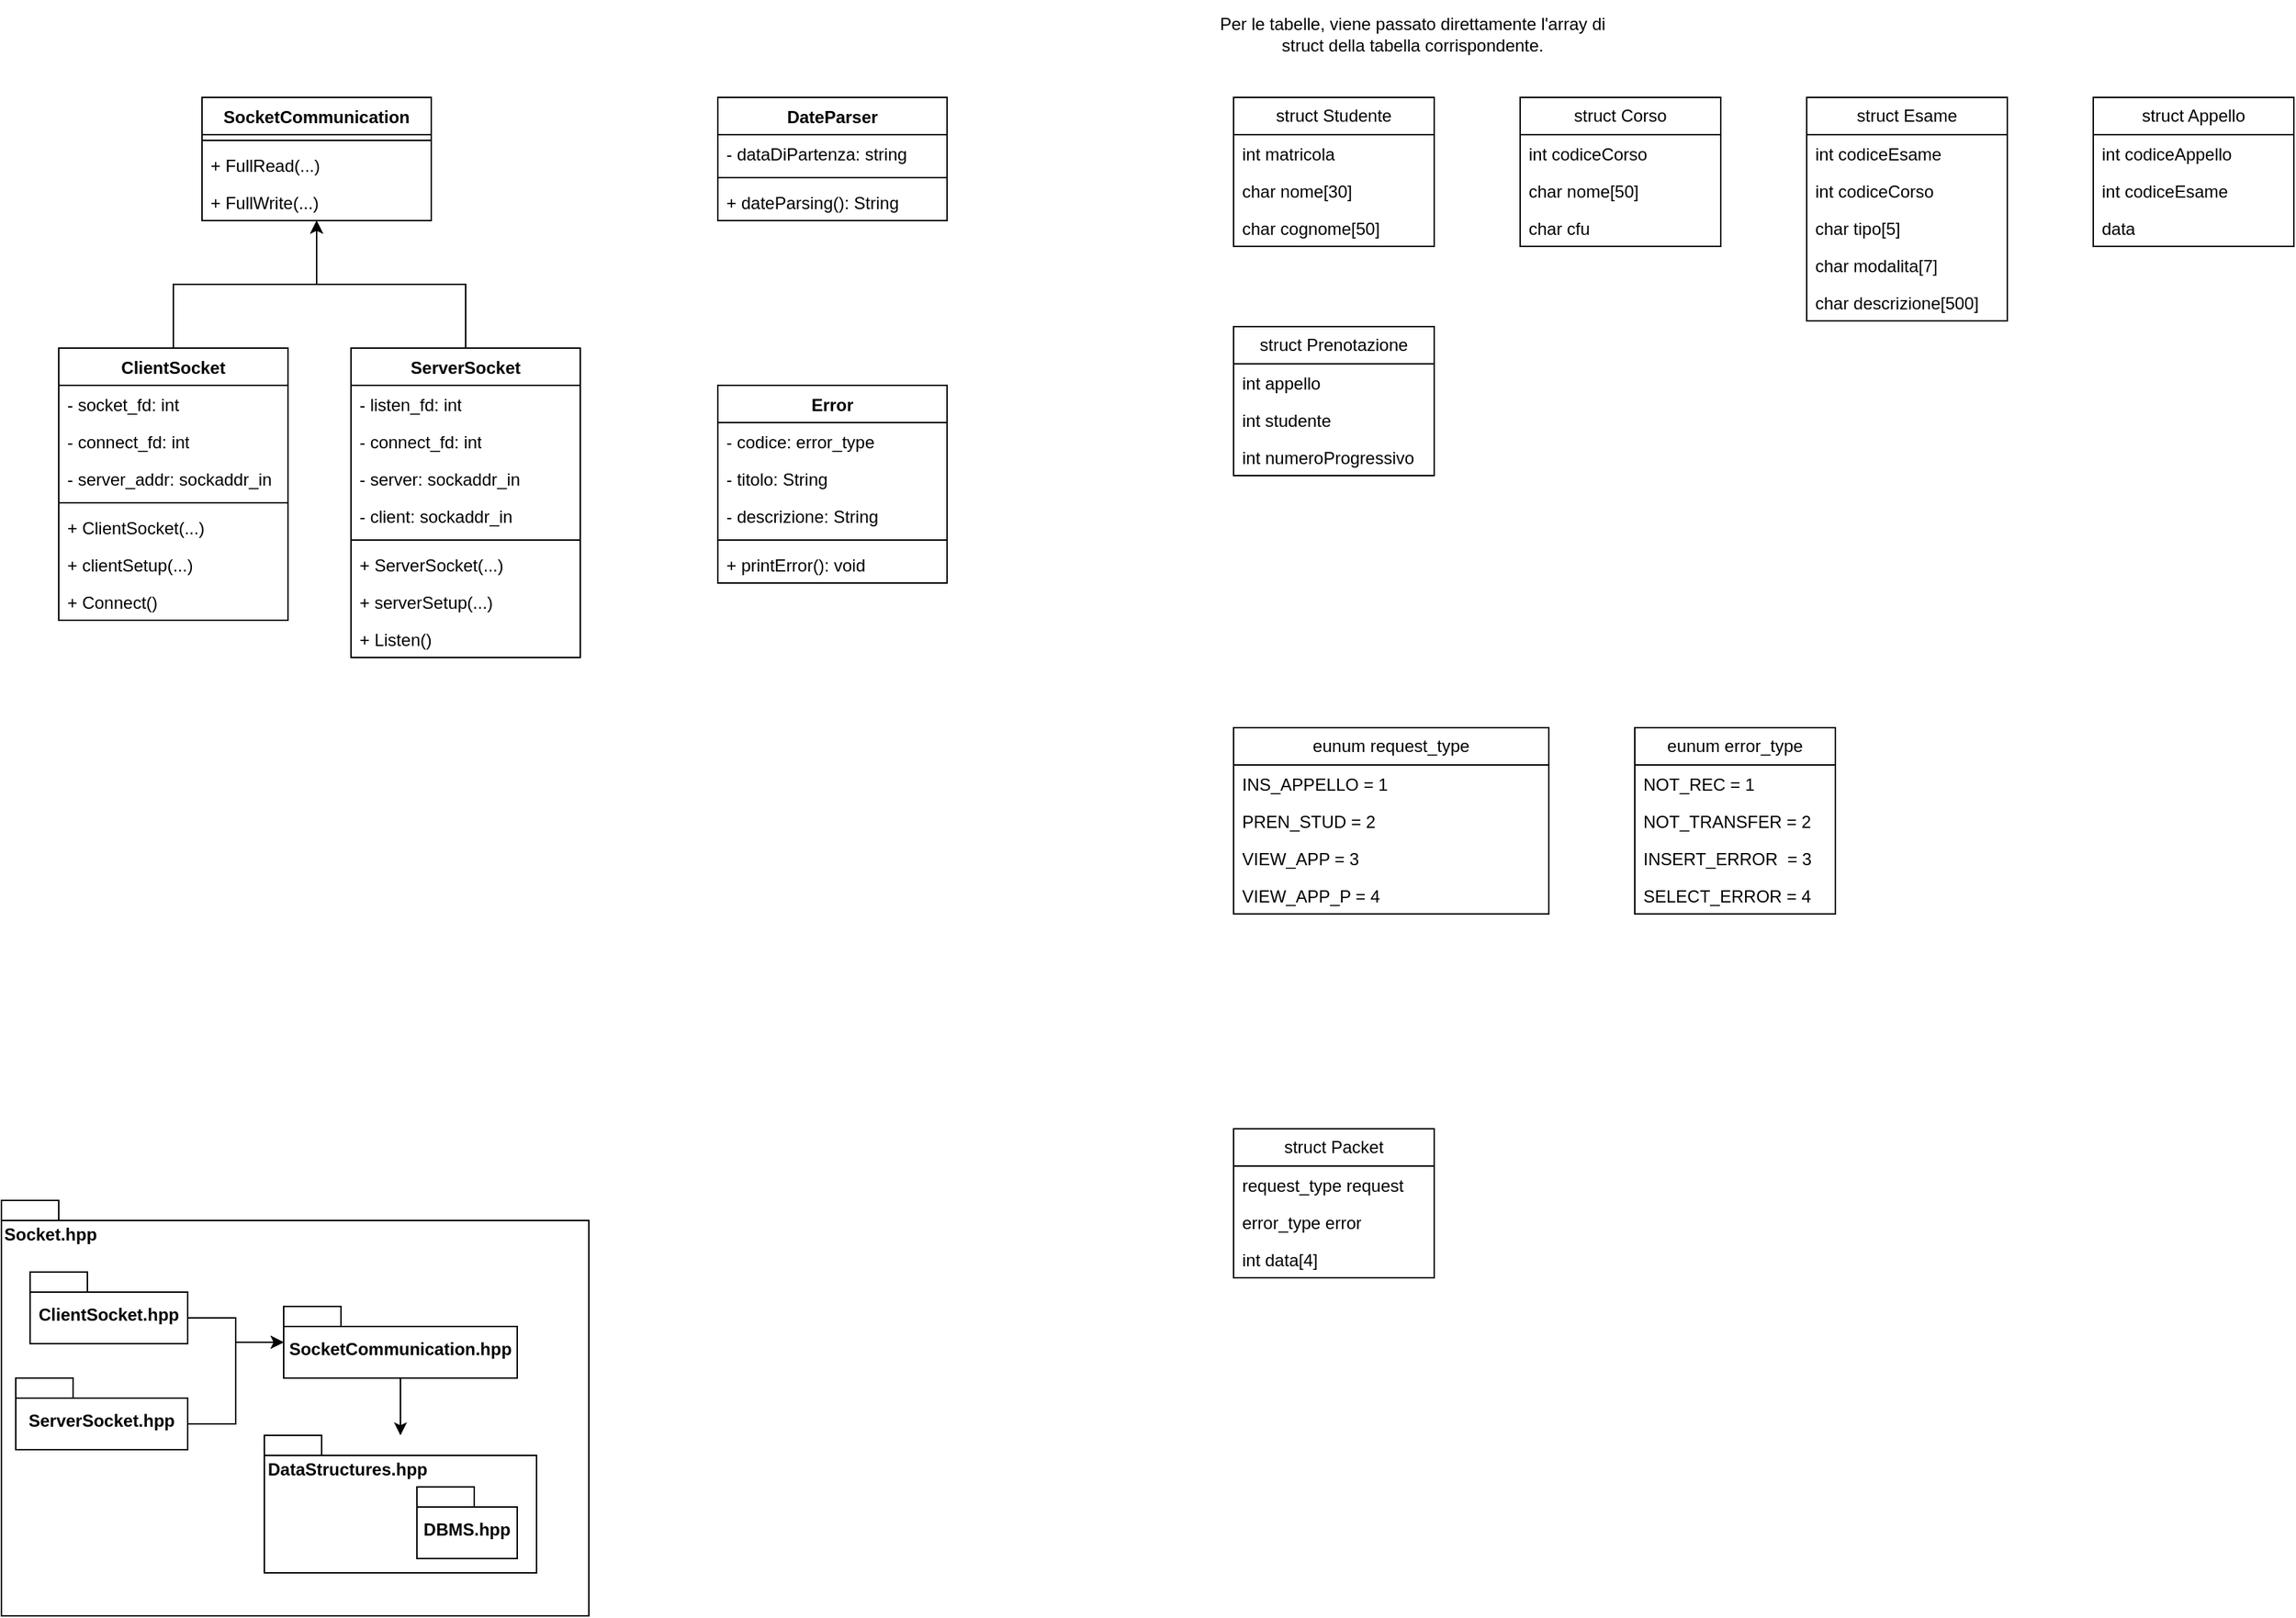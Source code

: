 <mxfile version="22.1.18" type="device">
  <diagram name="Pagina-1" id="JlJQr6Te_6Bf07eZ2ZKu">
    <mxGraphModel dx="1364" dy="843" grid="1" gridSize="10" guides="1" tooltips="1" connect="1" arrows="1" fold="1" page="1" pageScale="1" pageWidth="827" pageHeight="1169" math="0" shadow="0">
      <root>
        <mxCell id="0" />
        <mxCell id="1" parent="0" />
        <mxCell id="-esuDs_Q_kDMU7NCJ42U-24" style="edgeStyle=orthogonalEdgeStyle;rounded=0;orthogonalLoop=1;jettySize=auto;html=1;exitX=0.5;exitY=0;exitDx=0;exitDy=0;" parent="1" source="-esuDs_Q_kDMU7NCJ42U-1" target="-esuDs_Q_kDMU7NCJ42U-19" edge="1">
          <mxGeometry relative="1" as="geometry">
            <mxPoint x="324" y="195" as="targetPoint" />
          </mxGeometry>
        </mxCell>
        <mxCell id="-esuDs_Q_kDMU7NCJ42U-1" value="ClientSocket" style="swimlane;fontStyle=1;align=center;verticalAlign=top;childLayout=stackLayout;horizontal=1;startSize=26;horizontalStack=0;resizeParent=1;resizeParentMax=0;resizeLast=0;collapsible=1;marginBottom=0;whiteSpace=wrap;html=1;" parent="1" vertex="1">
          <mxGeometry x="60" y="255" width="160" height="190" as="geometry" />
        </mxCell>
        <mxCell id="-esuDs_Q_kDMU7NCJ42U-2" value="- socket_fd: int" style="text;strokeColor=none;fillColor=none;align=left;verticalAlign=top;spacingLeft=4;spacingRight=4;overflow=hidden;rotatable=0;points=[[0,0.5],[1,0.5]];portConstraint=eastwest;whiteSpace=wrap;html=1;" parent="-esuDs_Q_kDMU7NCJ42U-1" vertex="1">
          <mxGeometry y="26" width="160" height="26" as="geometry" />
        </mxCell>
        <mxCell id="-esuDs_Q_kDMU7NCJ42U-5" value="- connect_fd: int" style="text;strokeColor=none;fillColor=none;align=left;verticalAlign=top;spacingLeft=4;spacingRight=4;overflow=hidden;rotatable=0;points=[[0,0.5],[1,0.5]];portConstraint=eastwest;whiteSpace=wrap;html=1;" parent="-esuDs_Q_kDMU7NCJ42U-1" vertex="1">
          <mxGeometry y="52" width="160" height="26" as="geometry" />
        </mxCell>
        <mxCell id="-esuDs_Q_kDMU7NCJ42U-6" value="- server_addr:&amp;nbsp;sockaddr_in" style="text;strokeColor=none;fillColor=none;align=left;verticalAlign=top;spacingLeft=4;spacingRight=4;overflow=hidden;rotatable=0;points=[[0,0.5],[1,0.5]];portConstraint=eastwest;whiteSpace=wrap;html=1;" parent="-esuDs_Q_kDMU7NCJ42U-1" vertex="1">
          <mxGeometry y="78" width="160" height="26" as="geometry" />
        </mxCell>
        <mxCell id="-esuDs_Q_kDMU7NCJ42U-3" value="" style="line;strokeWidth=1;fillColor=none;align=left;verticalAlign=middle;spacingTop=-1;spacingLeft=3;spacingRight=3;rotatable=0;labelPosition=right;points=[];portConstraint=eastwest;strokeColor=inherit;" parent="-esuDs_Q_kDMU7NCJ42U-1" vertex="1">
          <mxGeometry y="104" width="160" height="8" as="geometry" />
        </mxCell>
        <mxCell id="-esuDs_Q_kDMU7NCJ42U-4" value="+ ClientSocket(...)" style="text;strokeColor=none;fillColor=none;align=left;verticalAlign=top;spacingLeft=4;spacingRight=4;overflow=hidden;rotatable=0;points=[[0,0.5],[1,0.5]];portConstraint=eastwest;whiteSpace=wrap;html=1;" parent="-esuDs_Q_kDMU7NCJ42U-1" vertex="1">
          <mxGeometry y="112" width="160" height="26" as="geometry" />
        </mxCell>
        <mxCell id="-esuDs_Q_kDMU7NCJ42U-7" value="+ clientSetup(...)" style="text;strokeColor=none;fillColor=none;align=left;verticalAlign=top;spacingLeft=4;spacingRight=4;overflow=hidden;rotatable=0;points=[[0,0.5],[1,0.5]];portConstraint=eastwest;whiteSpace=wrap;html=1;" parent="-esuDs_Q_kDMU7NCJ42U-1" vertex="1">
          <mxGeometry y="138" width="160" height="26" as="geometry" />
        </mxCell>
        <mxCell id="-esuDs_Q_kDMU7NCJ42U-8" value="+ Connect()&lt;br&gt;" style="text;strokeColor=none;fillColor=none;align=left;verticalAlign=top;spacingLeft=4;spacingRight=4;overflow=hidden;rotatable=0;points=[[0,0.5],[1,0.5]];portConstraint=eastwest;whiteSpace=wrap;html=1;" parent="-esuDs_Q_kDMU7NCJ42U-1" vertex="1">
          <mxGeometry y="164" width="160" height="26" as="geometry" />
        </mxCell>
        <mxCell id="-esuDs_Q_kDMU7NCJ42U-25" style="edgeStyle=orthogonalEdgeStyle;rounded=0;orthogonalLoop=1;jettySize=auto;html=1;exitX=0.5;exitY=0;exitDx=0;exitDy=0;" parent="1" source="-esuDs_Q_kDMU7NCJ42U-9" target="-esuDs_Q_kDMU7NCJ42U-19" edge="1">
          <mxGeometry relative="1" as="geometry" />
        </mxCell>
        <mxCell id="-esuDs_Q_kDMU7NCJ42U-9" value="ServerSocket" style="swimlane;fontStyle=1;align=center;verticalAlign=top;childLayout=stackLayout;horizontal=1;startSize=26;horizontalStack=0;resizeParent=1;resizeParentMax=0;resizeLast=0;collapsible=1;marginBottom=0;whiteSpace=wrap;html=1;" parent="1" vertex="1">
          <mxGeometry x="264" y="255" width="160" height="216" as="geometry" />
        </mxCell>
        <mxCell id="-esuDs_Q_kDMU7NCJ42U-10" value="- listen_fd: int" style="text;strokeColor=none;fillColor=none;align=left;verticalAlign=top;spacingLeft=4;spacingRight=4;overflow=hidden;rotatable=0;points=[[0,0.5],[1,0.5]];portConstraint=eastwest;whiteSpace=wrap;html=1;" parent="-esuDs_Q_kDMU7NCJ42U-9" vertex="1">
          <mxGeometry y="26" width="160" height="26" as="geometry" />
        </mxCell>
        <mxCell id="-esuDs_Q_kDMU7NCJ42U-11" value="- connect_fd: int" style="text;strokeColor=none;fillColor=none;align=left;verticalAlign=top;spacingLeft=4;spacingRight=4;overflow=hidden;rotatable=0;points=[[0,0.5],[1,0.5]];portConstraint=eastwest;whiteSpace=wrap;html=1;" parent="-esuDs_Q_kDMU7NCJ42U-9" vertex="1">
          <mxGeometry y="52" width="160" height="26" as="geometry" />
        </mxCell>
        <mxCell id="-esuDs_Q_kDMU7NCJ42U-17" value="- server: sockaddr_in&amp;nbsp;" style="text;strokeColor=none;fillColor=none;align=left;verticalAlign=top;spacingLeft=4;spacingRight=4;overflow=hidden;rotatable=0;points=[[0,0.5],[1,0.5]];portConstraint=eastwest;whiteSpace=wrap;html=1;" parent="-esuDs_Q_kDMU7NCJ42U-9" vertex="1">
          <mxGeometry y="78" width="160" height="26" as="geometry" />
        </mxCell>
        <mxCell id="-esuDs_Q_kDMU7NCJ42U-18" value="- client: sockaddr_in" style="text;strokeColor=none;fillColor=none;align=left;verticalAlign=top;spacingLeft=4;spacingRight=4;overflow=hidden;rotatable=0;points=[[0,0.5],[1,0.5]];portConstraint=eastwest;whiteSpace=wrap;html=1;" parent="-esuDs_Q_kDMU7NCJ42U-9" vertex="1">
          <mxGeometry y="104" width="160" height="26" as="geometry" />
        </mxCell>
        <mxCell id="-esuDs_Q_kDMU7NCJ42U-13" value="" style="line;strokeWidth=1;fillColor=none;align=left;verticalAlign=middle;spacingTop=-1;spacingLeft=3;spacingRight=3;rotatable=0;labelPosition=right;points=[];portConstraint=eastwest;strokeColor=inherit;" parent="-esuDs_Q_kDMU7NCJ42U-9" vertex="1">
          <mxGeometry y="130" width="160" height="8" as="geometry" />
        </mxCell>
        <mxCell id="-esuDs_Q_kDMU7NCJ42U-14" value="+ ServerSocket(...)" style="text;strokeColor=none;fillColor=none;align=left;verticalAlign=top;spacingLeft=4;spacingRight=4;overflow=hidden;rotatable=0;points=[[0,0.5],[1,0.5]];portConstraint=eastwest;whiteSpace=wrap;html=1;" parent="-esuDs_Q_kDMU7NCJ42U-9" vertex="1">
          <mxGeometry y="138" width="160" height="26" as="geometry" />
        </mxCell>
        <mxCell id="-esuDs_Q_kDMU7NCJ42U-15" value="+ serverSetup(...)" style="text;strokeColor=none;fillColor=none;align=left;verticalAlign=top;spacingLeft=4;spacingRight=4;overflow=hidden;rotatable=0;points=[[0,0.5],[1,0.5]];portConstraint=eastwest;whiteSpace=wrap;html=1;" parent="-esuDs_Q_kDMU7NCJ42U-9" vertex="1">
          <mxGeometry y="164" width="160" height="26" as="geometry" />
        </mxCell>
        <mxCell id="-esuDs_Q_kDMU7NCJ42U-16" value="+ Listen()" style="text;strokeColor=none;fillColor=none;align=left;verticalAlign=top;spacingLeft=4;spacingRight=4;overflow=hidden;rotatable=0;points=[[0,0.5],[1,0.5]];portConstraint=eastwest;whiteSpace=wrap;html=1;" parent="-esuDs_Q_kDMU7NCJ42U-9" vertex="1">
          <mxGeometry y="190" width="160" height="26" as="geometry" />
        </mxCell>
        <mxCell id="-esuDs_Q_kDMU7NCJ42U-19" value="SocketCommunication" style="swimlane;fontStyle=1;align=center;verticalAlign=top;childLayout=stackLayout;horizontal=1;startSize=26;horizontalStack=0;resizeParent=1;resizeParentMax=0;resizeLast=0;collapsible=1;marginBottom=0;whiteSpace=wrap;html=1;" parent="1" vertex="1">
          <mxGeometry x="160" y="80" width="160" height="86" as="geometry" />
        </mxCell>
        <mxCell id="-esuDs_Q_kDMU7NCJ42U-21" value="" style="line;strokeWidth=1;fillColor=none;align=left;verticalAlign=middle;spacingTop=-1;spacingLeft=3;spacingRight=3;rotatable=0;labelPosition=right;points=[];portConstraint=eastwest;strokeColor=inherit;" parent="-esuDs_Q_kDMU7NCJ42U-19" vertex="1">
          <mxGeometry y="26" width="160" height="8" as="geometry" />
        </mxCell>
        <mxCell id="-esuDs_Q_kDMU7NCJ42U-22" value="+ FullRead(...)" style="text;strokeColor=none;fillColor=none;align=left;verticalAlign=top;spacingLeft=4;spacingRight=4;overflow=hidden;rotatable=0;points=[[0,0.5],[1,0.5]];portConstraint=eastwest;whiteSpace=wrap;html=1;" parent="-esuDs_Q_kDMU7NCJ42U-19" vertex="1">
          <mxGeometry y="34" width="160" height="26" as="geometry" />
        </mxCell>
        <mxCell id="-esuDs_Q_kDMU7NCJ42U-23" value="+ FullWrite(...)" style="text;strokeColor=none;fillColor=none;align=left;verticalAlign=top;spacingLeft=4;spacingRight=4;overflow=hidden;rotatable=0;points=[[0,0.5],[1,0.5]];portConstraint=eastwest;whiteSpace=wrap;html=1;" parent="-esuDs_Q_kDMU7NCJ42U-19" vertex="1">
          <mxGeometry y="60" width="160" height="26" as="geometry" />
        </mxCell>
        <mxCell id="-esuDs_Q_kDMU7NCJ42U-26" value="Socket.hpp" style="shape=folder;fontStyle=1;spacingTop=10;tabWidth=40;tabHeight=14;tabPosition=left;html=1;whiteSpace=wrap;align=left;verticalAlign=top;" parent="1" vertex="1">
          <mxGeometry x="20" y="850" width="410" height="290" as="geometry" />
        </mxCell>
        <mxCell id="-esuDs_Q_kDMU7NCJ42U-32" style="edgeStyle=orthogonalEdgeStyle;rounded=0;orthogonalLoop=1;jettySize=auto;html=1;exitX=0;exitY=0;exitDx=110;exitDy=32;exitPerimeter=0;" parent="1" source="-esuDs_Q_kDMU7NCJ42U-27" target="-esuDs_Q_kDMU7NCJ42U-29" edge="1">
          <mxGeometry relative="1" as="geometry" />
        </mxCell>
        <mxCell id="-esuDs_Q_kDMU7NCJ42U-27" value="ClientSocket.hpp" style="shape=folder;fontStyle=1;spacingTop=10;tabWidth=40;tabHeight=14;tabPosition=left;html=1;whiteSpace=wrap;" parent="1" vertex="1">
          <mxGeometry x="40" y="900" width="110" height="50" as="geometry" />
        </mxCell>
        <mxCell id="-esuDs_Q_kDMU7NCJ42U-31" style="edgeStyle=orthogonalEdgeStyle;rounded=0;orthogonalLoop=1;jettySize=auto;html=1;exitX=0;exitY=0;exitDx=120;exitDy=32;exitPerimeter=0;" parent="1" source="-esuDs_Q_kDMU7NCJ42U-28" target="-esuDs_Q_kDMU7NCJ42U-29" edge="1">
          <mxGeometry relative="1" as="geometry" />
        </mxCell>
        <mxCell id="-esuDs_Q_kDMU7NCJ42U-28" value="ServerSocket.hpp" style="shape=folder;fontStyle=1;spacingTop=10;tabWidth=40;tabHeight=14;tabPosition=left;html=1;whiteSpace=wrap;" parent="1" vertex="1">
          <mxGeometry x="30" y="974" width="120" height="50" as="geometry" />
        </mxCell>
        <mxCell id="-esuDs_Q_kDMU7NCJ42U-34" style="edgeStyle=orthogonalEdgeStyle;rounded=0;orthogonalLoop=1;jettySize=auto;html=1;exitX=0.5;exitY=1;exitDx=0;exitDy=0;exitPerimeter=0;" parent="1" source="-esuDs_Q_kDMU7NCJ42U-29" target="-esuDs_Q_kDMU7NCJ42U-33" edge="1">
          <mxGeometry relative="1" as="geometry" />
        </mxCell>
        <mxCell id="-esuDs_Q_kDMU7NCJ42U-29" value="SocketCommunication.hpp" style="shape=folder;fontStyle=1;spacingTop=10;tabWidth=40;tabHeight=14;tabPosition=left;html=1;whiteSpace=wrap;" parent="1" vertex="1">
          <mxGeometry x="217" y="924" width="163" height="50" as="geometry" />
        </mxCell>
        <mxCell id="-esuDs_Q_kDMU7NCJ42U-33" value="DataStructures.hpp" style="shape=folder;fontStyle=1;spacingTop=10;tabWidth=40;tabHeight=14;tabPosition=left;html=1;whiteSpace=wrap;align=left;verticalAlign=top;" parent="1" vertex="1">
          <mxGeometry x="203.5" y="1014" width="190" height="96" as="geometry" />
        </mxCell>
        <mxCell id="-esuDs_Q_kDMU7NCJ42U-42" value="eunum request_type" style="swimlane;fontStyle=0;childLayout=stackLayout;horizontal=1;startSize=26;fillColor=none;horizontalStack=0;resizeParent=1;resizeParentMax=0;resizeLast=0;collapsible=1;marginBottom=0;whiteSpace=wrap;html=1;" parent="1" vertex="1">
          <mxGeometry x="880" y="520" width="220" height="130" as="geometry" />
        </mxCell>
        <mxCell id="-esuDs_Q_kDMU7NCJ42U-43" value="INS_APPELLO = 1" style="text;strokeColor=none;fillColor=none;align=left;verticalAlign=top;spacingLeft=4;spacingRight=4;overflow=hidden;rotatable=0;points=[[0,0.5],[1,0.5]];portConstraint=eastwest;whiteSpace=wrap;html=1;" parent="-esuDs_Q_kDMU7NCJ42U-42" vertex="1">
          <mxGeometry y="26" width="220" height="26" as="geometry" />
        </mxCell>
        <mxCell id="-esuDs_Q_kDMU7NCJ42U-44" value="PREN_STUD = 2" style="text;strokeColor=none;fillColor=none;align=left;verticalAlign=top;spacingLeft=4;spacingRight=4;overflow=hidden;rotatable=0;points=[[0,0.5],[1,0.5]];portConstraint=eastwest;whiteSpace=wrap;html=1;" parent="-esuDs_Q_kDMU7NCJ42U-42" vertex="1">
          <mxGeometry y="52" width="220" height="26" as="geometry" />
        </mxCell>
        <mxCell id="-esuDs_Q_kDMU7NCJ42U-45" value="VIEW_APP = 3" style="text;strokeColor=none;fillColor=none;align=left;verticalAlign=top;spacingLeft=4;spacingRight=4;overflow=hidden;rotatable=0;points=[[0,0.5],[1,0.5]];portConstraint=eastwest;whiteSpace=wrap;html=1;" parent="-esuDs_Q_kDMU7NCJ42U-42" vertex="1">
          <mxGeometry y="78" width="220" height="26" as="geometry" />
        </mxCell>
        <mxCell id="-esuDs_Q_kDMU7NCJ42U-46" value="VIEW_APP_P = 4" style="text;strokeColor=none;fillColor=none;align=left;verticalAlign=top;spacingLeft=4;spacingRight=4;overflow=hidden;rotatable=0;points=[[0,0.5],[1,0.5]];portConstraint=eastwest;whiteSpace=wrap;html=1;" parent="-esuDs_Q_kDMU7NCJ42U-42" vertex="1">
          <mxGeometry y="104" width="220" height="26" as="geometry" />
        </mxCell>
        <mxCell id="-esuDs_Q_kDMU7NCJ42U-48" value="eunum error_type" style="swimlane;fontStyle=0;childLayout=stackLayout;horizontal=1;startSize=26;fillColor=none;horizontalStack=0;resizeParent=1;resizeParentMax=0;resizeLast=0;collapsible=1;marginBottom=0;whiteSpace=wrap;html=1;" parent="1" vertex="1">
          <mxGeometry x="1160" y="520" width="140" height="130" as="geometry" />
        </mxCell>
        <mxCell id="-esuDs_Q_kDMU7NCJ42U-49" value="NOT_REC = 1" style="text;strokeColor=none;fillColor=none;align=left;verticalAlign=top;spacingLeft=4;spacingRight=4;overflow=hidden;rotatable=0;points=[[0,0.5],[1,0.5]];portConstraint=eastwest;whiteSpace=wrap;html=1;" parent="-esuDs_Q_kDMU7NCJ42U-48" vertex="1">
          <mxGeometry y="26" width="140" height="26" as="geometry" />
        </mxCell>
        <mxCell id="P_yyH9BcunDV83Dqml3z-13" value="NOT_TRANSFER = 2" style="text;strokeColor=none;fillColor=none;align=left;verticalAlign=top;spacingLeft=4;spacingRight=4;overflow=hidden;rotatable=0;points=[[0,0.5],[1,0.5]];portConstraint=eastwest;whiteSpace=wrap;html=1;" parent="-esuDs_Q_kDMU7NCJ42U-48" vertex="1">
          <mxGeometry y="52" width="140" height="26" as="geometry" />
        </mxCell>
        <mxCell id="P_yyH9BcunDV83Dqml3z-14" value="INSERT_ERROR&amp;nbsp; = 3" style="text;strokeColor=none;fillColor=none;align=left;verticalAlign=top;spacingLeft=4;spacingRight=4;overflow=hidden;rotatable=0;points=[[0,0.5],[1,0.5]];portConstraint=eastwest;whiteSpace=wrap;html=1;" parent="-esuDs_Q_kDMU7NCJ42U-48" vertex="1">
          <mxGeometry y="78" width="140" height="26" as="geometry" />
        </mxCell>
        <mxCell id="P_yyH9BcunDV83Dqml3z-15" value="SELECT_ERROR = 4" style="text;strokeColor=none;fillColor=none;align=left;verticalAlign=top;spacingLeft=4;spacingRight=4;overflow=hidden;rotatable=0;points=[[0,0.5],[1,0.5]];portConstraint=eastwest;whiteSpace=wrap;html=1;" parent="-esuDs_Q_kDMU7NCJ42U-48" vertex="1">
          <mxGeometry y="104" width="140" height="26" as="geometry" />
        </mxCell>
        <mxCell id="P_yyH9BcunDV83Dqml3z-1" value="DBMS.hpp" style="shape=folder;fontStyle=1;spacingTop=10;tabWidth=40;tabHeight=14;tabPosition=left;html=1;whiteSpace=wrap;" parent="1" vertex="1">
          <mxGeometry x="310" y="1050" width="70" height="50" as="geometry" />
        </mxCell>
        <mxCell id="P_yyH9BcunDV83Dqml3z-2" value="struct Packet" style="swimlane;fontStyle=0;childLayout=stackLayout;horizontal=1;startSize=26;fillColor=none;horizontalStack=0;resizeParent=1;resizeParentMax=0;resizeLast=0;collapsible=1;marginBottom=0;whiteSpace=wrap;html=1;" parent="1" vertex="1">
          <mxGeometry x="880" y="800" width="140" height="104" as="geometry" />
        </mxCell>
        <mxCell id="P_yyH9BcunDV83Dqml3z-3" value="request_type request&lt;br&gt;" style="text;strokeColor=none;fillColor=none;align=left;verticalAlign=top;spacingLeft=4;spacingRight=4;overflow=hidden;rotatable=0;points=[[0,0.5],[1,0.5]];portConstraint=eastwest;whiteSpace=wrap;html=1;" parent="P_yyH9BcunDV83Dqml3z-2" vertex="1">
          <mxGeometry y="26" width="140" height="26" as="geometry" />
        </mxCell>
        <mxCell id="P_yyH9BcunDV83Dqml3z-4" value="error_type error" style="text;strokeColor=none;fillColor=none;align=left;verticalAlign=top;spacingLeft=4;spacingRight=4;overflow=hidden;rotatable=0;points=[[0,0.5],[1,0.5]];portConstraint=eastwest;whiteSpace=wrap;html=1;" parent="P_yyH9BcunDV83Dqml3z-2" vertex="1">
          <mxGeometry y="52" width="140" height="26" as="geometry" />
        </mxCell>
        <mxCell id="P_yyH9BcunDV83Dqml3z-11" value="int data[4]" style="text;strokeColor=none;fillColor=none;align=left;verticalAlign=top;spacingLeft=4;spacingRight=4;overflow=hidden;rotatable=0;points=[[0,0.5],[1,0.5]];portConstraint=eastwest;whiteSpace=wrap;html=1;" parent="P_yyH9BcunDV83Dqml3z-2" vertex="1">
          <mxGeometry y="78" width="140" height="26" as="geometry" />
        </mxCell>
        <mxCell id="P_yyH9BcunDV83Dqml3z-25" value="Error" style="swimlane;fontStyle=1;align=center;verticalAlign=top;childLayout=stackLayout;horizontal=1;startSize=26;horizontalStack=0;resizeParent=1;resizeParentMax=0;resizeLast=0;collapsible=1;marginBottom=0;whiteSpace=wrap;html=1;" parent="1" vertex="1">
          <mxGeometry x="520" y="281" width="160" height="138" as="geometry" />
        </mxCell>
        <mxCell id="P_yyH9BcunDV83Dqml3z-17" value="- codice: error_type" style="text;strokeColor=none;fillColor=none;align=left;verticalAlign=top;spacingLeft=4;spacingRight=4;overflow=hidden;rotatable=0;points=[[0,0.5],[1,0.5]];portConstraint=eastwest;whiteSpace=wrap;html=1;" parent="P_yyH9BcunDV83Dqml3z-25" vertex="1">
          <mxGeometry y="26" width="160" height="26" as="geometry" />
        </mxCell>
        <mxCell id="P_yyH9BcunDV83Dqml3z-18" value="- titolo: String" style="text;strokeColor=none;fillColor=none;align=left;verticalAlign=top;spacingLeft=4;spacingRight=4;overflow=hidden;rotatable=0;points=[[0,0.5],[1,0.5]];portConstraint=eastwest;whiteSpace=wrap;html=1;" parent="P_yyH9BcunDV83Dqml3z-25" vertex="1">
          <mxGeometry y="52" width="160" height="26" as="geometry" />
        </mxCell>
        <mxCell id="P_yyH9BcunDV83Dqml3z-19" value="- descrizione: String" style="text;strokeColor=none;fillColor=none;align=left;verticalAlign=top;spacingLeft=4;spacingRight=4;overflow=hidden;rotatable=0;points=[[0,0.5],[1,0.5]];portConstraint=eastwest;whiteSpace=wrap;html=1;" parent="P_yyH9BcunDV83Dqml3z-25" vertex="1">
          <mxGeometry y="78" width="160" height="26" as="geometry" />
        </mxCell>
        <mxCell id="P_yyH9BcunDV83Dqml3z-27" value="" style="line;strokeWidth=1;fillColor=none;align=left;verticalAlign=middle;spacingTop=-1;spacingLeft=3;spacingRight=3;rotatable=0;labelPosition=right;points=[];portConstraint=eastwest;strokeColor=inherit;" parent="P_yyH9BcunDV83Dqml3z-25" vertex="1">
          <mxGeometry y="104" width="160" height="8" as="geometry" />
        </mxCell>
        <mxCell id="P_yyH9BcunDV83Dqml3z-28" value="+ printError(): void" style="text;strokeColor=none;fillColor=none;align=left;verticalAlign=top;spacingLeft=4;spacingRight=4;overflow=hidden;rotatable=0;points=[[0,0.5],[1,0.5]];portConstraint=eastwest;whiteSpace=wrap;html=1;" parent="P_yyH9BcunDV83Dqml3z-25" vertex="1">
          <mxGeometry y="112" width="160" height="26" as="geometry" />
        </mxCell>
        <mxCell id="P_yyH9BcunDV83Dqml3z-29" value="Per le tabelle, viene passato direttamente l&#39;array di struct della tabella corrispondente." style="text;html=1;strokeColor=none;fillColor=none;align=center;verticalAlign=middle;whiteSpace=wrap;rounded=0;" parent="1" vertex="1">
          <mxGeometry x="860" y="12" width="290" height="48" as="geometry" />
        </mxCell>
        <mxCell id="huAsdCg8xMPW1aug0sCq-1" value="struct Studente" style="swimlane;fontStyle=0;childLayout=stackLayout;horizontal=1;startSize=26;fillColor=none;horizontalStack=0;resizeParent=1;resizeParentMax=0;resizeLast=0;collapsible=1;marginBottom=0;whiteSpace=wrap;html=1;" parent="1" vertex="1">
          <mxGeometry x="880" y="80" width="140" height="104" as="geometry" />
        </mxCell>
        <mxCell id="huAsdCg8xMPW1aug0sCq-2" value="int matricola" style="text;strokeColor=none;fillColor=none;align=left;verticalAlign=top;spacingLeft=4;spacingRight=4;overflow=hidden;rotatable=0;points=[[0,0.5],[1,0.5]];portConstraint=eastwest;whiteSpace=wrap;html=1;" parent="huAsdCg8xMPW1aug0sCq-1" vertex="1">
          <mxGeometry y="26" width="140" height="26" as="geometry" />
        </mxCell>
        <mxCell id="huAsdCg8xMPW1aug0sCq-3" value="char nome[30]" style="text;strokeColor=none;fillColor=none;align=left;verticalAlign=top;spacingLeft=4;spacingRight=4;overflow=hidden;rotatable=0;points=[[0,0.5],[1,0.5]];portConstraint=eastwest;whiteSpace=wrap;html=1;" parent="huAsdCg8xMPW1aug0sCq-1" vertex="1">
          <mxGeometry y="52" width="140" height="26" as="geometry" />
        </mxCell>
        <mxCell id="huAsdCg8xMPW1aug0sCq-4" value="char cognome[50]" style="text;strokeColor=none;fillColor=none;align=left;verticalAlign=top;spacingLeft=4;spacingRight=4;overflow=hidden;rotatable=0;points=[[0,0.5],[1,0.5]];portConstraint=eastwest;whiteSpace=wrap;html=1;" parent="huAsdCg8xMPW1aug0sCq-1" vertex="1">
          <mxGeometry y="78" width="140" height="26" as="geometry" />
        </mxCell>
        <mxCell id="huAsdCg8xMPW1aug0sCq-5" value="struct Corso" style="swimlane;fontStyle=0;childLayout=stackLayout;horizontal=1;startSize=26;fillColor=none;horizontalStack=0;resizeParent=1;resizeParentMax=0;resizeLast=0;collapsible=1;marginBottom=0;whiteSpace=wrap;html=1;" parent="1" vertex="1">
          <mxGeometry x="1080" y="80" width="140" height="104" as="geometry" />
        </mxCell>
        <mxCell id="huAsdCg8xMPW1aug0sCq-6" value="int codiceCorso" style="text;strokeColor=none;fillColor=none;align=left;verticalAlign=top;spacingLeft=4;spacingRight=4;overflow=hidden;rotatable=0;points=[[0,0.5],[1,0.5]];portConstraint=eastwest;whiteSpace=wrap;html=1;" parent="huAsdCg8xMPW1aug0sCq-5" vertex="1">
          <mxGeometry y="26" width="140" height="26" as="geometry" />
        </mxCell>
        <mxCell id="huAsdCg8xMPW1aug0sCq-7" value="char nome[50]" style="text;strokeColor=none;fillColor=none;align=left;verticalAlign=top;spacingLeft=4;spacingRight=4;overflow=hidden;rotatable=0;points=[[0,0.5],[1,0.5]];portConstraint=eastwest;whiteSpace=wrap;html=1;" parent="huAsdCg8xMPW1aug0sCq-5" vertex="1">
          <mxGeometry y="52" width="140" height="26" as="geometry" />
        </mxCell>
        <mxCell id="huAsdCg8xMPW1aug0sCq-8" value="char cfu" style="text;strokeColor=none;fillColor=none;align=left;verticalAlign=top;spacingLeft=4;spacingRight=4;overflow=hidden;rotatable=0;points=[[0,0.5],[1,0.5]];portConstraint=eastwest;whiteSpace=wrap;html=1;" parent="huAsdCg8xMPW1aug0sCq-5" vertex="1">
          <mxGeometry y="78" width="140" height="26" as="geometry" />
        </mxCell>
        <mxCell id="huAsdCg8xMPW1aug0sCq-9" value="struct Esame" style="swimlane;fontStyle=0;childLayout=stackLayout;horizontal=1;startSize=26;fillColor=none;horizontalStack=0;resizeParent=1;resizeParentMax=0;resizeLast=0;collapsible=1;marginBottom=0;whiteSpace=wrap;html=1;" parent="1" vertex="1">
          <mxGeometry x="1280" y="80" width="140" height="156" as="geometry" />
        </mxCell>
        <mxCell id="huAsdCg8xMPW1aug0sCq-10" value="int codiceEsame" style="text;strokeColor=none;fillColor=none;align=left;verticalAlign=top;spacingLeft=4;spacingRight=4;overflow=hidden;rotatable=0;points=[[0,0.5],[1,0.5]];portConstraint=eastwest;whiteSpace=wrap;html=1;" parent="huAsdCg8xMPW1aug0sCq-9" vertex="1">
          <mxGeometry y="26" width="140" height="26" as="geometry" />
        </mxCell>
        <mxCell id="huAsdCg8xMPW1aug0sCq-11" value="int codiceCorso" style="text;strokeColor=none;fillColor=none;align=left;verticalAlign=top;spacingLeft=4;spacingRight=4;overflow=hidden;rotatable=0;points=[[0,0.5],[1,0.5]];portConstraint=eastwest;whiteSpace=wrap;html=1;" parent="huAsdCg8xMPW1aug0sCq-9" vertex="1">
          <mxGeometry y="52" width="140" height="26" as="geometry" />
        </mxCell>
        <mxCell id="huAsdCg8xMPW1aug0sCq-12" value="char tipo[5]" style="text;strokeColor=none;fillColor=none;align=left;verticalAlign=top;spacingLeft=4;spacingRight=4;overflow=hidden;rotatable=0;points=[[0,0.5],[1,0.5]];portConstraint=eastwest;whiteSpace=wrap;html=1;" parent="huAsdCg8xMPW1aug0sCq-9" vertex="1">
          <mxGeometry y="78" width="140" height="26" as="geometry" />
        </mxCell>
        <mxCell id="huAsdCg8xMPW1aug0sCq-13" value="char modalita[7]" style="text;strokeColor=none;fillColor=none;align=left;verticalAlign=top;spacingLeft=4;spacingRight=4;overflow=hidden;rotatable=0;points=[[0,0.5],[1,0.5]];portConstraint=eastwest;whiteSpace=wrap;html=1;" parent="huAsdCg8xMPW1aug0sCq-9" vertex="1">
          <mxGeometry y="104" width="140" height="26" as="geometry" />
        </mxCell>
        <mxCell id="huAsdCg8xMPW1aug0sCq-14" value="char descrizione[500]" style="text;strokeColor=none;fillColor=none;align=left;verticalAlign=top;spacingLeft=4;spacingRight=4;overflow=hidden;rotatable=0;points=[[0,0.5],[1,0.5]];portConstraint=eastwest;whiteSpace=wrap;html=1;" parent="huAsdCg8xMPW1aug0sCq-9" vertex="1">
          <mxGeometry y="130" width="140" height="26" as="geometry" />
        </mxCell>
        <mxCell id="huAsdCg8xMPW1aug0sCq-15" value="struct Appello" style="swimlane;fontStyle=0;childLayout=stackLayout;horizontal=1;startSize=26;fillColor=none;horizontalStack=0;resizeParent=1;resizeParentMax=0;resizeLast=0;collapsible=1;marginBottom=0;whiteSpace=wrap;html=1;" parent="1" vertex="1">
          <mxGeometry x="1480" y="80" width="140" height="104" as="geometry" />
        </mxCell>
        <mxCell id="huAsdCg8xMPW1aug0sCq-16" value="int codiceAppello" style="text;strokeColor=none;fillColor=none;align=left;verticalAlign=top;spacingLeft=4;spacingRight=4;overflow=hidden;rotatable=0;points=[[0,0.5],[1,0.5]];portConstraint=eastwest;whiteSpace=wrap;html=1;" parent="huAsdCg8xMPW1aug0sCq-15" vertex="1">
          <mxGeometry y="26" width="140" height="26" as="geometry" />
        </mxCell>
        <mxCell id="huAsdCg8xMPW1aug0sCq-17" value="int codiceEsame" style="text;strokeColor=none;fillColor=none;align=left;verticalAlign=top;spacingLeft=4;spacingRight=4;overflow=hidden;rotatable=0;points=[[0,0.5],[1,0.5]];portConstraint=eastwest;whiteSpace=wrap;html=1;" parent="huAsdCg8xMPW1aug0sCq-15" vertex="1">
          <mxGeometry y="52" width="140" height="26" as="geometry" />
        </mxCell>
        <mxCell id="huAsdCg8xMPW1aug0sCq-18" value="data" style="text;strokeColor=none;fillColor=none;align=left;verticalAlign=top;spacingLeft=4;spacingRight=4;overflow=hidden;rotatable=0;points=[[0,0.5],[1,0.5]];portConstraint=eastwest;whiteSpace=wrap;html=1;" parent="huAsdCg8xMPW1aug0sCq-15" vertex="1">
          <mxGeometry y="78" width="140" height="26" as="geometry" />
        </mxCell>
        <mxCell id="huAsdCg8xMPW1aug0sCq-19" value="struct Prenotazione" style="swimlane;fontStyle=0;childLayout=stackLayout;horizontal=1;startSize=26;fillColor=none;horizontalStack=0;resizeParent=1;resizeParentMax=0;resizeLast=0;collapsible=1;marginBottom=0;whiteSpace=wrap;html=1;" parent="1" vertex="1">
          <mxGeometry x="880" y="240" width="140" height="104" as="geometry" />
        </mxCell>
        <mxCell id="huAsdCg8xMPW1aug0sCq-20" value="int appello" style="text;strokeColor=none;fillColor=none;align=left;verticalAlign=top;spacingLeft=4;spacingRight=4;overflow=hidden;rotatable=0;points=[[0,0.5],[1,0.5]];portConstraint=eastwest;whiteSpace=wrap;html=1;" parent="huAsdCg8xMPW1aug0sCq-19" vertex="1">
          <mxGeometry y="26" width="140" height="26" as="geometry" />
        </mxCell>
        <mxCell id="huAsdCg8xMPW1aug0sCq-21" value="int studente" style="text;strokeColor=none;fillColor=none;align=left;verticalAlign=top;spacingLeft=4;spacingRight=4;overflow=hidden;rotatable=0;points=[[0,0.5],[1,0.5]];portConstraint=eastwest;whiteSpace=wrap;html=1;" parent="huAsdCg8xMPW1aug0sCq-19" vertex="1">
          <mxGeometry y="52" width="140" height="26" as="geometry" />
        </mxCell>
        <mxCell id="huAsdCg8xMPW1aug0sCq-22" value="int numeroProgressivo" style="text;strokeColor=none;fillColor=none;align=left;verticalAlign=top;spacingLeft=4;spacingRight=4;overflow=hidden;rotatable=0;points=[[0,0.5],[1,0.5]];portConstraint=eastwest;whiteSpace=wrap;html=1;" parent="huAsdCg8xMPW1aug0sCq-19" vertex="1">
          <mxGeometry y="78" width="140" height="26" as="geometry" />
        </mxCell>
        <mxCell id="huAsdCg8xMPW1aug0sCq-27" value="DateParser" style="swimlane;fontStyle=1;align=center;verticalAlign=top;childLayout=stackLayout;horizontal=1;startSize=26;horizontalStack=0;resizeParent=1;resizeParentMax=0;resizeLast=0;collapsible=1;marginBottom=0;whiteSpace=wrap;html=1;" parent="1" vertex="1">
          <mxGeometry x="520" y="80" width="160" height="86" as="geometry" />
        </mxCell>
        <mxCell id="huAsdCg8xMPW1aug0sCq-28" value="- dataDiPartenza: string" style="text;strokeColor=none;fillColor=none;align=left;verticalAlign=top;spacingLeft=4;spacingRight=4;overflow=hidden;rotatable=0;points=[[0,0.5],[1,0.5]];portConstraint=eastwest;whiteSpace=wrap;html=1;" parent="huAsdCg8xMPW1aug0sCq-27" vertex="1">
          <mxGeometry y="26" width="160" height="26" as="geometry" />
        </mxCell>
        <mxCell id="huAsdCg8xMPW1aug0sCq-29" value="" style="line;strokeWidth=1;fillColor=none;align=left;verticalAlign=middle;spacingTop=-1;spacingLeft=3;spacingRight=3;rotatable=0;labelPosition=right;points=[];portConstraint=eastwest;strokeColor=inherit;" parent="huAsdCg8xMPW1aug0sCq-27" vertex="1">
          <mxGeometry y="52" width="160" height="8" as="geometry" />
        </mxCell>
        <mxCell id="huAsdCg8xMPW1aug0sCq-30" value="+ dateParsing(): String" style="text;strokeColor=none;fillColor=none;align=left;verticalAlign=top;spacingLeft=4;spacingRight=4;overflow=hidden;rotatable=0;points=[[0,0.5],[1,0.5]];portConstraint=eastwest;whiteSpace=wrap;html=1;" parent="huAsdCg8xMPW1aug0sCq-27" vertex="1">
          <mxGeometry y="60" width="160" height="26" as="geometry" />
        </mxCell>
      </root>
    </mxGraphModel>
  </diagram>
</mxfile>
